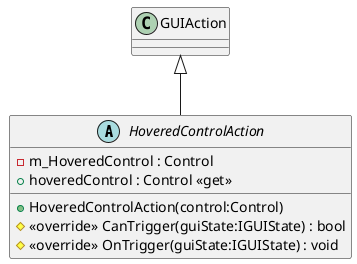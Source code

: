 @startuml
abstract class HoveredControlAction {
    - m_HoveredControl : Control
    + hoveredControl : Control <<get>>
    + HoveredControlAction(control:Control)
    # <<override>> CanTrigger(guiState:IGUIState) : bool
    # <<override>> OnTrigger(guiState:IGUIState) : void
}
GUIAction <|-- HoveredControlAction
@enduml
